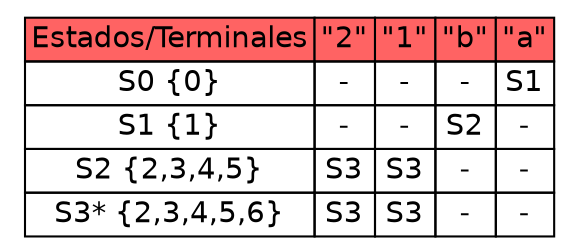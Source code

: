 digraph G {
    rankdir=LR
    node [shape=none fontname=Helvetica]

    A [label=<
      <TABLE BORDER="0" CELLBORDER="1" CELLSPACING="0">
       <TR>
<TD BGCOLOR="#ff6363">Estados/Terminales</TD>
<TD BGCOLOR="#ff6363">"2"</TD>
<TD BGCOLOR="#ff6363">"1"</TD>
<TD BGCOLOR="#ff6363">"b"</TD>
<TD BGCOLOR="#ff6363">"a"</TD>
</TR>
<TR>
<TD>S0 {0}</TD>
<TD>-</TD>
<TD>-</TD>
<TD>-</TD>
<TD>S1</TD>
</TR>
<TR>
<TD>S1 {1}</TD>
<TD>-</TD>
<TD>-</TD>
<TD>S2</TD>
<TD>-</TD>
</TR>
<TR>
<TD>S2 {2,3,4,5}</TD>
<TD>S3</TD>
<TD>S3</TD>
<TD>-</TD>
<TD>-</TD>
</TR>
<TR>
<TD>S3* {2,3,4,5,6}</TD>
<TD>S3</TD>
<TD>S3</TD>
<TD>-</TD>
<TD>-</TD>
</TR>
</TABLE>
    >];
}
